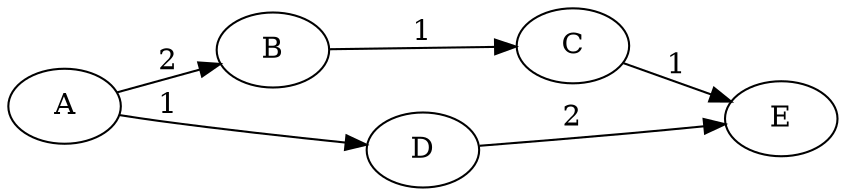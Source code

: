 strict digraph "" {
	graph [rankdir=LR];
	A -> B	[cost=2,
		label=2];
	A -> D	[cost=1,
		label=1];
	B -> C	[cost=1,
		label=1];
	C -> E	[cost=1,
		label=1];
	D -> E	[cost=2,
		label=2];
}
